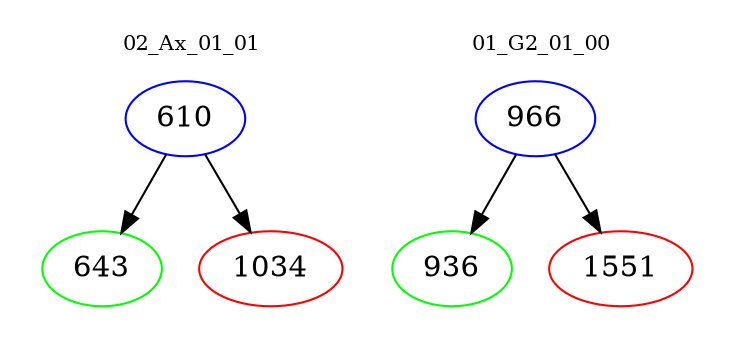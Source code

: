 digraph{
subgraph cluster_0 {
color = white
label = "02_Ax_01_01";
fontsize=10;
T0_610 [label="610", color="blue"]
T0_610 -> T0_643 [color="black"]
T0_643 [label="643", color="green"]
T0_610 -> T0_1034 [color="black"]
T0_1034 [label="1034", color="red"]
}
subgraph cluster_1 {
color = white
label = "01_G2_01_00";
fontsize=10;
T1_966 [label="966", color="blue"]
T1_966 -> T1_936 [color="black"]
T1_936 [label="936", color="green"]
T1_966 -> T1_1551 [color="black"]
T1_1551 [label="1551", color="red"]
}
}
